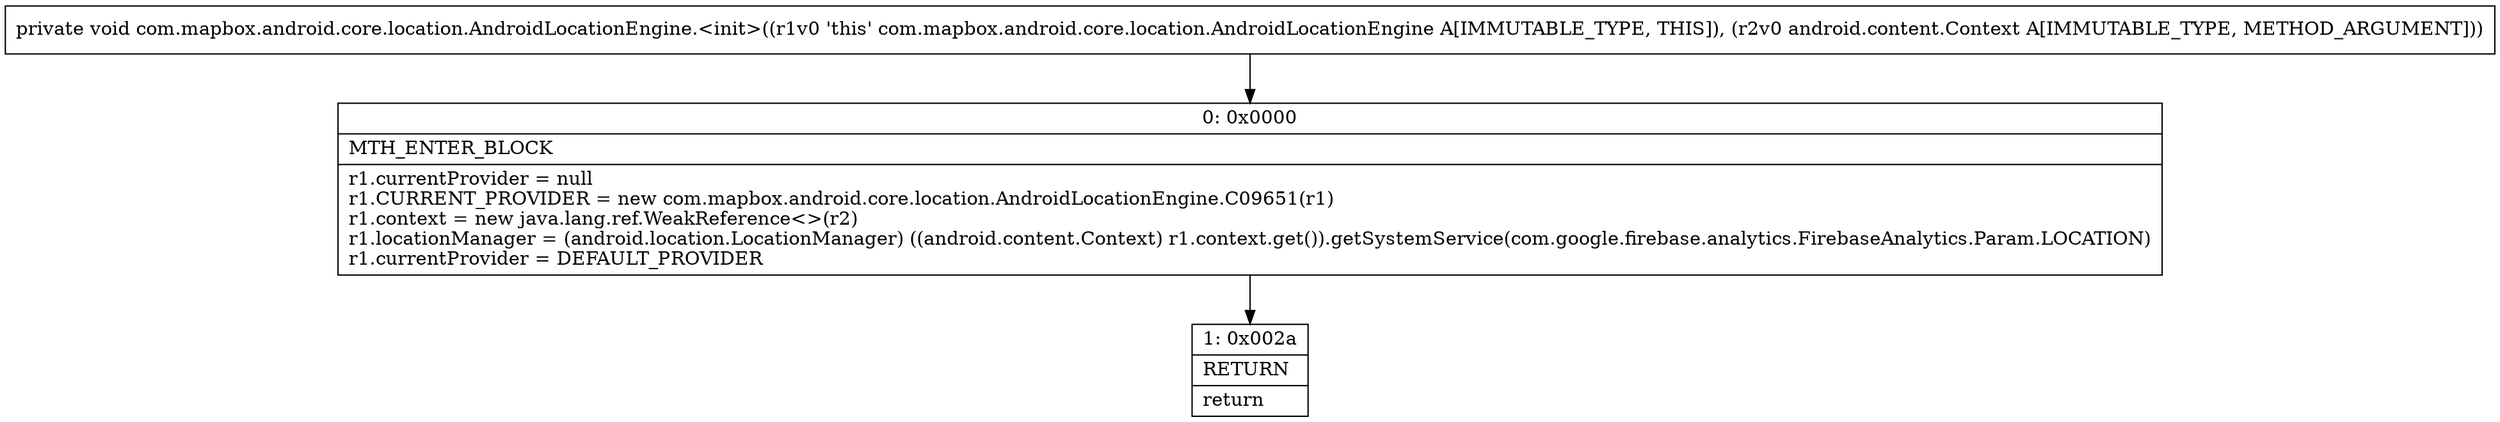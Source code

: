 digraph "CFG forcom.mapbox.android.core.location.AndroidLocationEngine.\<init\>(Landroid\/content\/Context;)V" {
Node_0 [shape=record,label="{0\:\ 0x0000|MTH_ENTER_BLOCK\l|r1.currentProvider = null\lr1.CURRENT_PROVIDER = new com.mapbox.android.core.location.AndroidLocationEngine.C09651(r1)\lr1.context = new java.lang.ref.WeakReference\<\>(r2)\lr1.locationManager = (android.location.LocationManager) ((android.content.Context) r1.context.get()).getSystemService(com.google.firebase.analytics.FirebaseAnalytics.Param.LOCATION)\lr1.currentProvider = DEFAULT_PROVIDER\l}"];
Node_1 [shape=record,label="{1\:\ 0x002a|RETURN\l|return\l}"];
MethodNode[shape=record,label="{private void com.mapbox.android.core.location.AndroidLocationEngine.\<init\>((r1v0 'this' com.mapbox.android.core.location.AndroidLocationEngine A[IMMUTABLE_TYPE, THIS]), (r2v0 android.content.Context A[IMMUTABLE_TYPE, METHOD_ARGUMENT])) }"];
MethodNode -> Node_0;
Node_0 -> Node_1;
}

